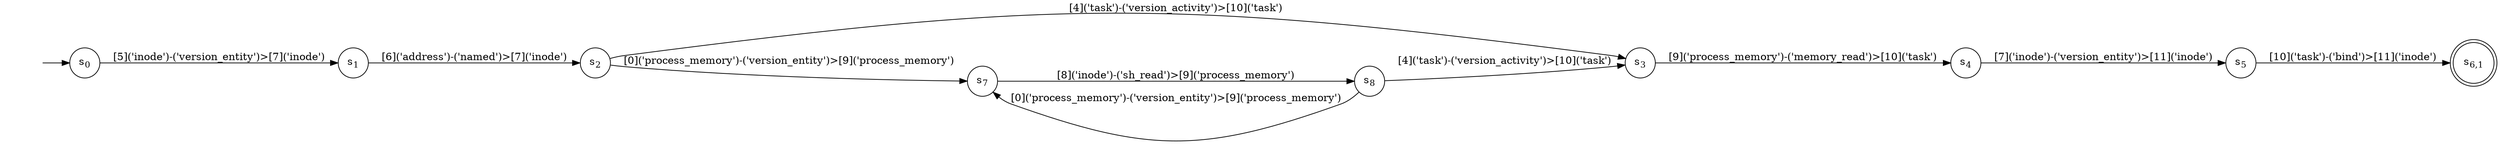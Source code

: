 digraph DFA {
    rankdir = LR;
    I [style = invis];
    I -> S0;
    S0 [label = <s<sub>0</sub>>, shape = circle];
    S1 [label = <s<sub>1</sub>>, shape = circle];
    S2 [label = <s<sub>2</sub>>, shape = circle];
    S3 [label = <s<sub>3</sub>>, shape = circle];
    S4 [label = <s<sub>4</sub>>, shape = circle];
    S5 [label = <s<sub>5</sub>>, shape = circle];
    S6 [label = <s<sub>6,1</sub>>, shape = circle, peripheries = 2];
    S5 -> S6 [label = "[10]('task')-('bind')>[11]('inode')"];
    S4 -> S5 [label = "[7]('inode')-('version_entity')>[11]('inode')"];
    S3 -> S4 [label = "[9]('process_memory')-('memory_read')>[10]('task')"];
    S2 -> S3 [label = "[4]('task')-('version_activity')>[10]('task')"];
    S7 [label = <s<sub>7</sub>>, shape = circle];
    S8 [label = <s<sub>8</sub>>, shape = circle];
    S8 -> S3 [label = "[4]('task')-('version_activity')>[10]('task')"];
    S8 -> S7 [label = "[0]('process_memory')-('version_entity')>[9]('process_memory')"];
    S7 -> S8 [label = "[8]('inode')-('sh_read')>[9]('process_memory')"];
    S2 -> S7 [label = "[0]('process_memory')-('version_entity')>[9]('process_memory')"];
    S1 -> S2 [label = "[6]('address')-('named')>[7]('inode')"];
    S0 -> S1 [label = "[5]('inode')-('version_entity')>[7]('inode')"];
}
